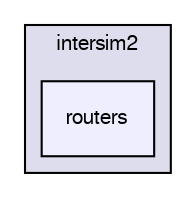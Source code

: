 digraph G {
  bgcolor=transparent;
  compound=true
  node [ fontsize="10", fontname="FreeSans"];
  edge [ labelfontsize="10", labelfontname="FreeSans"];
  subgraph clusterdir_7e44b91c2d8bca2324eb4df0ed8bb374 {
    graph [ bgcolor="#ddddee", pencolor="black", label="intersim2" fontname="FreeSans", fontsize="10", URL="dir_7e44b91c2d8bca2324eb4df0ed8bb374.html"]
  dir_711254f66e42fa7a424b1ac87622c886 [shape=box, label="routers", style="filled", fillcolor="#eeeeff", pencolor="black", URL="dir_711254f66e42fa7a424b1ac87622c886.html"];
  }
}
